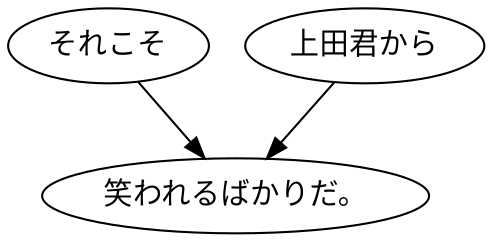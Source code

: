 digraph graph3792 {
	node0 [label="それこそ"];
	node1 [label="上田君から"];
	node2 [label="笑われるばかりだ。"];
	node0 -> node2;
	node1 -> node2;
}
